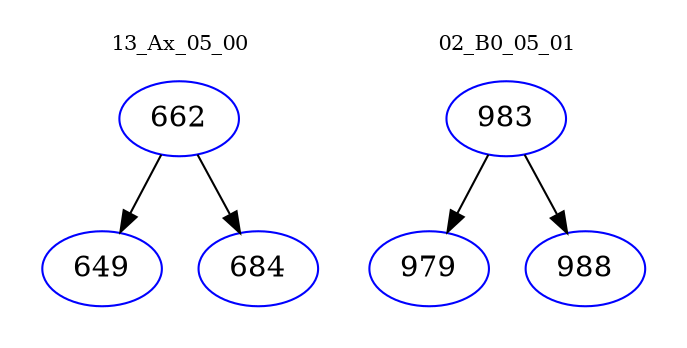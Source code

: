 digraph{
subgraph cluster_0 {
color = white
label = "13_Ax_05_00";
fontsize=10;
T0_662 [label="662", color="blue"]
T0_662 -> T0_649 [color="black"]
T0_649 [label="649", color="blue"]
T0_662 -> T0_684 [color="black"]
T0_684 [label="684", color="blue"]
}
subgraph cluster_1 {
color = white
label = "02_B0_05_01";
fontsize=10;
T1_983 [label="983", color="blue"]
T1_983 -> T1_979 [color="black"]
T1_979 [label="979", color="blue"]
T1_983 -> T1_988 [color="black"]
T1_988 [label="988", color="blue"]
}
}
